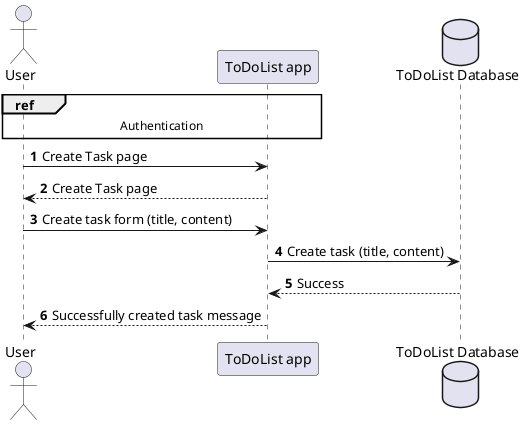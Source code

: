 @startuml
'https://plantuml.com/sequence-diagram

autonumber

actor User
participant ToDoList as "ToDoList app"
database Database as "ToDoList Database"

ref over ToDoList, User
  Authentication
end ref

User -> ToDoList: Create Task page
ToDoList --> User: Create Task page
User -> ToDoList: Create task form (title, content)
ToDoList -> Database: Create task (title, content)
Database --> ToDoList: Success
ToDoList --> User: Successfully created task message

@enduml